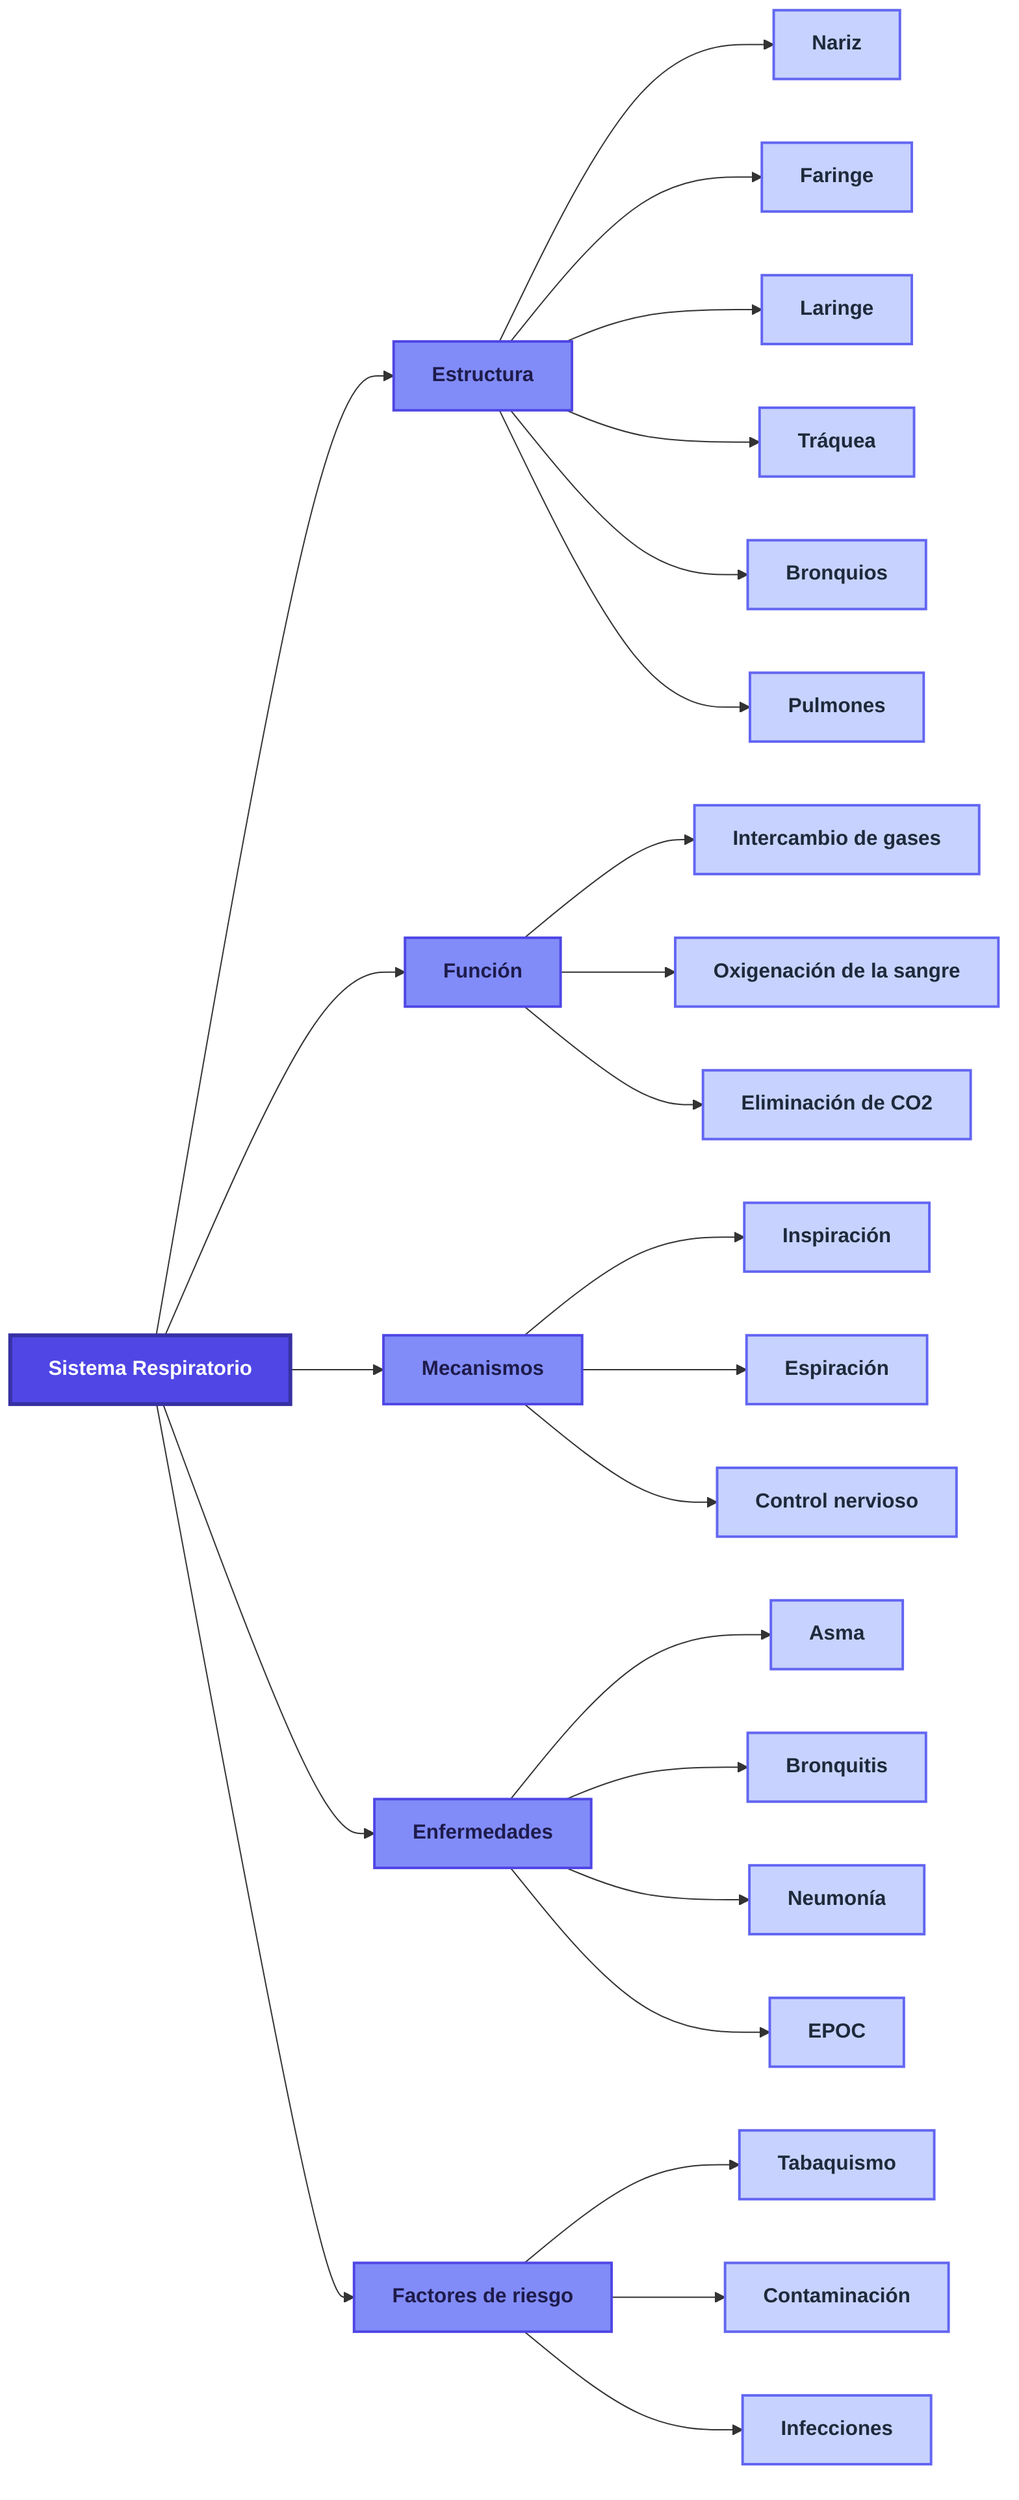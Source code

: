 graph LR
    classDef default fontSize:14pt
    N1_821["Sistema Respiratorio"]
    style N1_821 fill:#4F46E5,stroke:#3730A3,stroke-width:3px,color:#FFFFFF,font-weight:bold
    N2_556["Estructura"]
    N1_821 --> N2_556
    style N2_556 fill:#818CF8,stroke:#4F46E5,stroke-width:2px,color:#1E1B4B,font-weight:bold
    N3_873["Nariz"]
    N2_556 --> N3_873
    style N3_873 fill:#C7D2FE,stroke:#6366F1,stroke-width:2px,color:#1E293B,font-weight:bold
    N4_206["Faringe"]
    N2_556 --> N4_206
    style N4_206 fill:#C7D2FE,stroke:#6366F1,stroke-width:2px,color:#1E293B,font-weight:bold
    N5_590["Laringe"]
    N2_556 --> N5_590
    style N5_590 fill:#C7D2FE,stroke:#6366F1,stroke-width:2px,color:#1E293B,font-weight:bold
    N6_257["Tráquea"]
    N2_556 --> N6_257
    style N6_257 fill:#C7D2FE,stroke:#6366F1,stroke-width:2px,color:#1E293B,font-weight:bold
    N7_884["Bronquios"]
    N2_556 --> N7_884
    style N7_884 fill:#C7D2FE,stroke:#6366F1,stroke-width:2px,color:#1E293B,font-weight:bold
    N8_309["Pulmones"]
    N2_556 --> N8_309
    style N8_309 fill:#C7D2FE,stroke:#6366F1,stroke-width:2px,color:#1E293B,font-weight:bold
    N9_619["Función"]
    N1_821 --> N9_619
    style N9_619 fill:#818CF8,stroke:#4F46E5,stroke-width:2px,color:#1E1B4B,font-weight:bold
    N10_321["Intercambio de gases"]
    N9_619 --> N10_321
    style N10_321 fill:#C7D2FE,stroke:#6366F1,stroke-width:2px,color:#1E293B,font-weight:bold
    N11_619["Oxigenación de la sangre"]
    N9_619 --> N11_619
    style N11_619 fill:#C7D2FE,stroke:#6366F1,stroke-width:2px,color:#1E293B,font-weight:bold
    N12_955["Eliminación de CO2"]
    N9_619 --> N12_955
    style N12_955 fill:#C7D2FE,stroke:#6366F1,stroke-width:2px,color:#1E293B,font-weight:bold
    N13_129["Mecanismos"]
    N1_821 --> N13_129
    style N13_129 fill:#818CF8,stroke:#4F46E5,stroke-width:2px,color:#1E1B4B,font-weight:bold
    N14_202["Inspiración"]
    N13_129 --> N14_202
    style N14_202 fill:#C7D2FE,stroke:#6366F1,stroke-width:2px,color:#1E293B,font-weight:bold
    N15_343["Espiración"]
    N13_129 --> N15_343
    style N15_343 fill:#C7D2FE,stroke:#6366F1,stroke-width:2px,color:#1E293B,font-weight:bold
    N16_243["Control nervioso"]
    N13_129 --> N16_243
    style N16_243 fill:#C7D2FE,stroke:#6366F1,stroke-width:2px,color:#1E293B,font-weight:bold
    N17_924["Enfermedades"]
    N1_821 --> N17_924
    style N17_924 fill:#818CF8,stroke:#4F46E5,stroke-width:2px,color:#1E1B4B,font-weight:bold
    N18_444["Asma"]
    N17_924 --> N18_444
    style N18_444 fill:#C7D2FE,stroke:#6366F1,stroke-width:2px,color:#1E293B,font-weight:bold
    N19_663["Bronquitis"]
    N17_924 --> N19_663
    style N19_663 fill:#C7D2FE,stroke:#6366F1,stroke-width:2px,color:#1E293B,font-weight:bold
    N20_591["Neumonía"]
    N17_924 --> N20_591
    style N20_591 fill:#C7D2FE,stroke:#6366F1,stroke-width:2px,color:#1E293B,font-weight:bold
    N21_539["EPOC"]
    N17_924 --> N21_539
    style N21_539 fill:#C7D2FE,stroke:#6366F1,stroke-width:2px,color:#1E293B,font-weight:bold
    N22_412["Factores de riesgo"]
    N1_821 --> N22_412
    style N22_412 fill:#818CF8,stroke:#4F46E5,stroke-width:2px,color:#1E1B4B,font-weight:bold
    N23_426["Tabaquismo"]
    N22_412 --> N23_426
    style N23_426 fill:#C7D2FE,stroke:#6366F1,stroke-width:2px,color:#1E293B,font-weight:bold
    N24_224["Contaminación"]
    N22_412 --> N24_224
    style N24_224 fill:#C7D2FE,stroke:#6366F1,stroke-width:2px,color:#1E293B,font-weight:bold
    N25_867["Infecciones"]
    N22_412 --> N25_867
    style N25_867 fill:#C7D2FE,stroke:#6366F1,stroke-width:2px,color:#1E293B,font-weight:bold